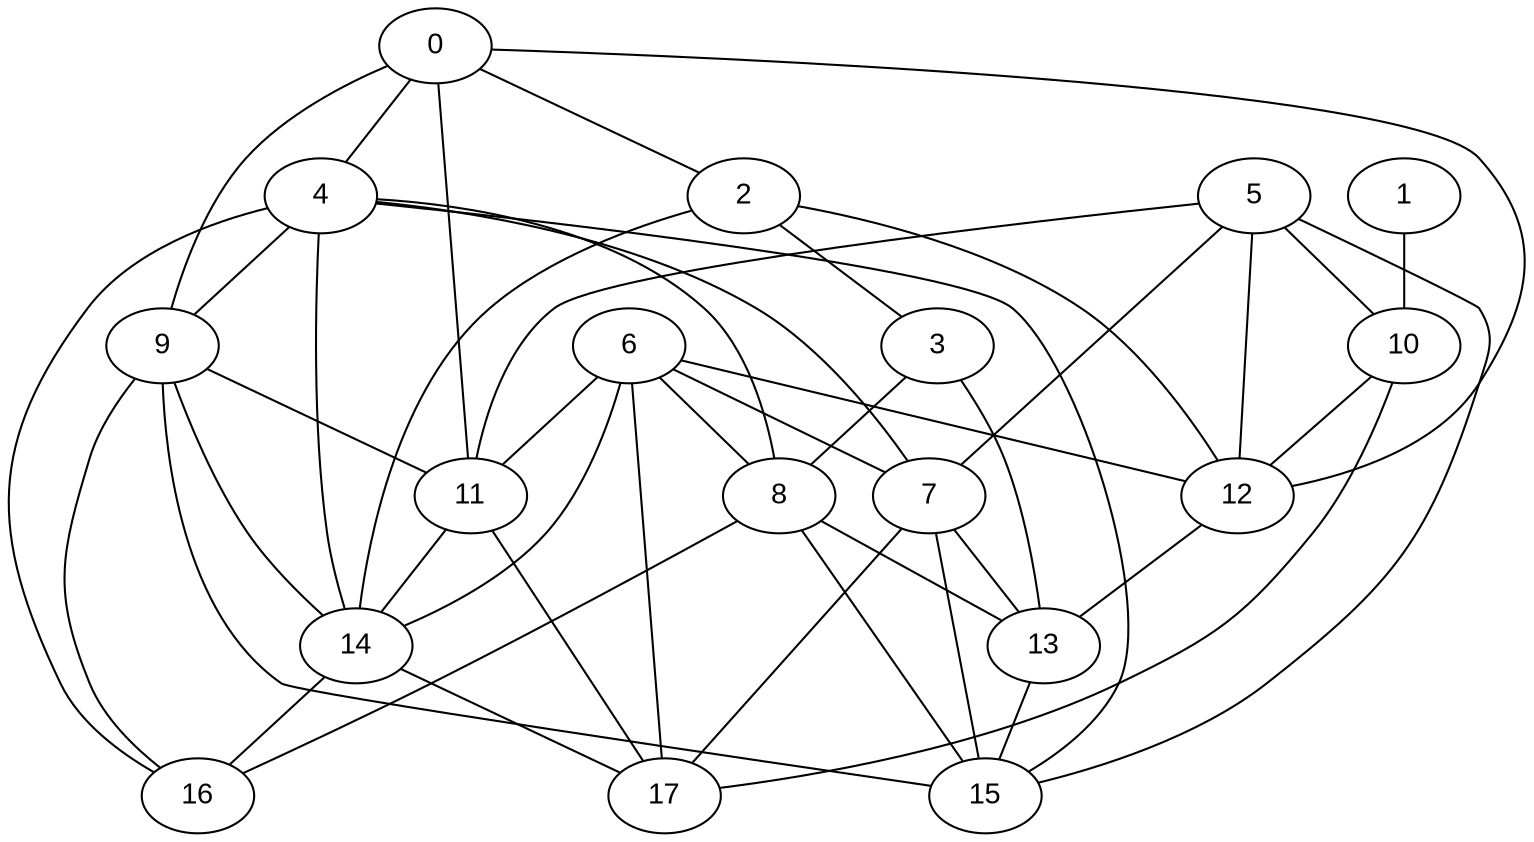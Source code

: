 graph InitialGraph {
  node [style=filled, fillcolor=white, fontname="Arial"];
  0;
  1;
  2;
  3;
  4;
  5;
  6;
  7;
  8;
  9;
  10;
  11;
  12;
  13;
  14;
  15;
  16;
  17;
  0 -- 2;
  0 -- 4;
  0 -- 9;
  0 -- 11;
  0 -- 12;
  1 -- 10;
  2 -- 3;
  2 -- 12;
  2 -- 14;
  3 -- 8;
  3 -- 13;
  4 -- 7;
  4 -- 8;
  4 -- 9;
  4 -- 14;
  4 -- 15;
  4 -- 16;
  5 -- 7;
  5 -- 10;
  5 -- 11;
  5 -- 12;
  5 -- 15;
  6 -- 7;
  6 -- 8;
  6 -- 11;
  6 -- 12;
  6 -- 14;
  6 -- 17;
  7 -- 13;
  7 -- 15;
  7 -- 17;
  8 -- 13;
  8 -- 15;
  8 -- 16;
  9 -- 11;
  9 -- 14;
  9 -- 15;
  9 -- 16;
  10 -- 12;
  10 -- 17;
  11 -- 14;
  11 -- 17;
  12 -- 13;
  13 -- 15;
  14 -- 16;
  14 -- 17;
}

